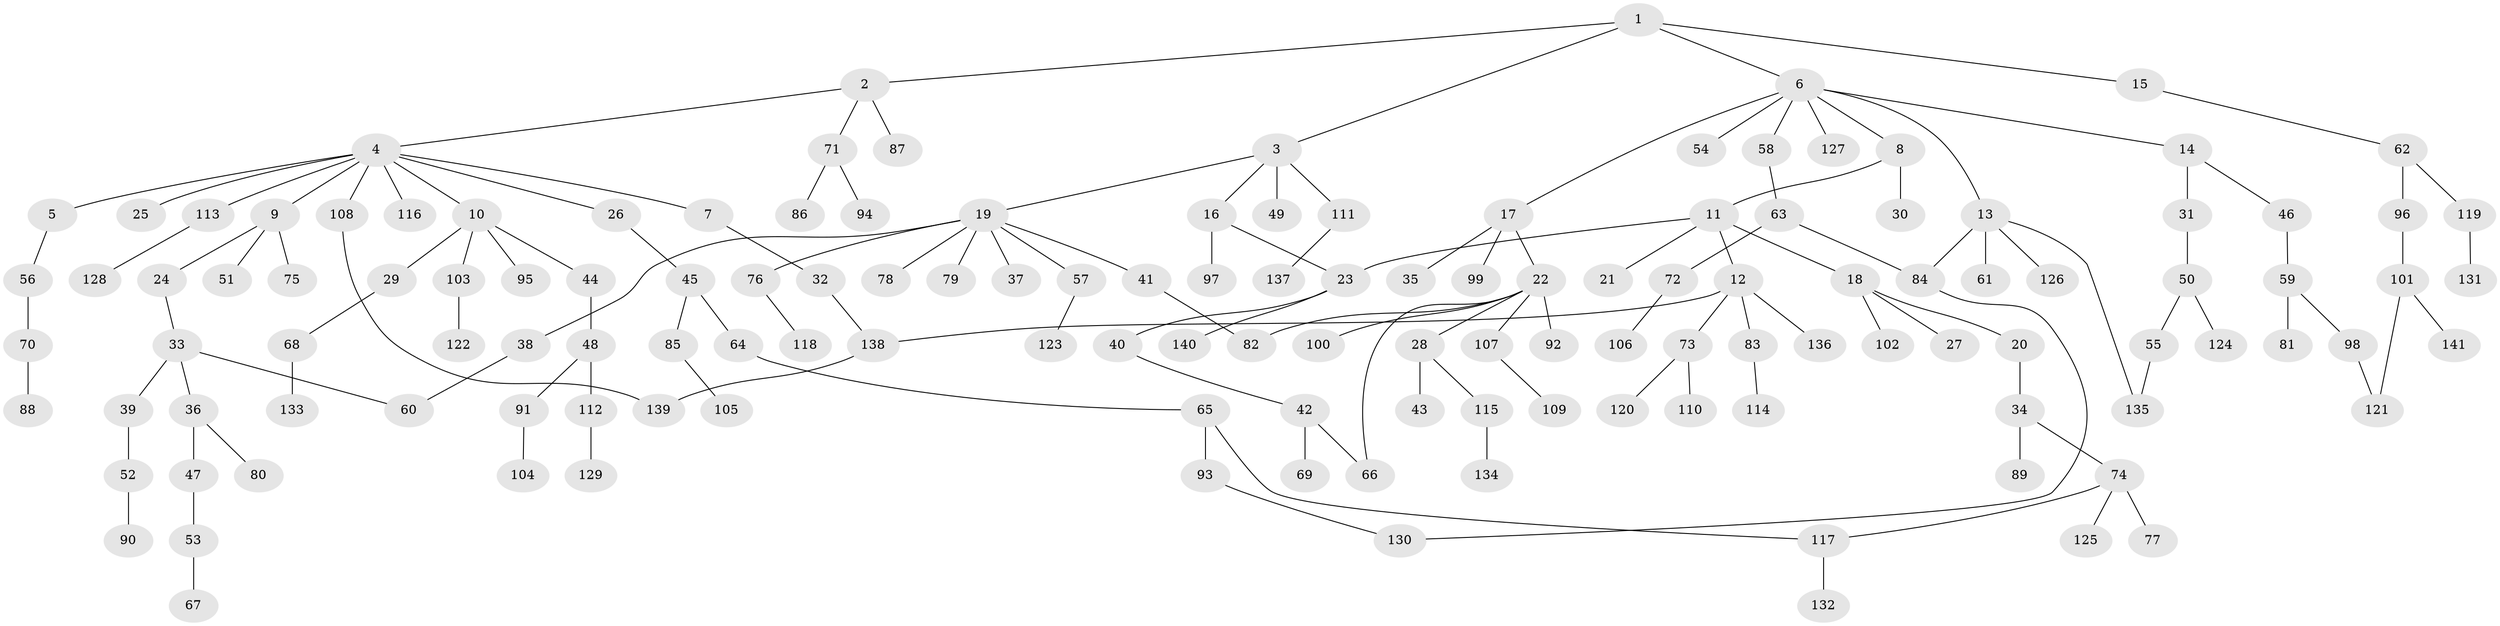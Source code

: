 // Generated by graph-tools (version 1.1) at 2025/41/03/09/25 04:41:17]
// undirected, 141 vertices, 151 edges
graph export_dot {
graph [start="1"]
  node [color=gray90,style=filled];
  1;
  2;
  3;
  4;
  5;
  6;
  7;
  8;
  9;
  10;
  11;
  12;
  13;
  14;
  15;
  16;
  17;
  18;
  19;
  20;
  21;
  22;
  23;
  24;
  25;
  26;
  27;
  28;
  29;
  30;
  31;
  32;
  33;
  34;
  35;
  36;
  37;
  38;
  39;
  40;
  41;
  42;
  43;
  44;
  45;
  46;
  47;
  48;
  49;
  50;
  51;
  52;
  53;
  54;
  55;
  56;
  57;
  58;
  59;
  60;
  61;
  62;
  63;
  64;
  65;
  66;
  67;
  68;
  69;
  70;
  71;
  72;
  73;
  74;
  75;
  76;
  77;
  78;
  79;
  80;
  81;
  82;
  83;
  84;
  85;
  86;
  87;
  88;
  89;
  90;
  91;
  92;
  93;
  94;
  95;
  96;
  97;
  98;
  99;
  100;
  101;
  102;
  103;
  104;
  105;
  106;
  107;
  108;
  109;
  110;
  111;
  112;
  113;
  114;
  115;
  116;
  117;
  118;
  119;
  120;
  121;
  122;
  123;
  124;
  125;
  126;
  127;
  128;
  129;
  130;
  131;
  132;
  133;
  134;
  135;
  136;
  137;
  138;
  139;
  140;
  141;
  1 -- 2;
  1 -- 3;
  1 -- 6;
  1 -- 15;
  2 -- 4;
  2 -- 71;
  2 -- 87;
  3 -- 16;
  3 -- 19;
  3 -- 49;
  3 -- 111;
  4 -- 5;
  4 -- 7;
  4 -- 9;
  4 -- 10;
  4 -- 25;
  4 -- 26;
  4 -- 108;
  4 -- 113;
  4 -- 116;
  5 -- 56;
  6 -- 8;
  6 -- 13;
  6 -- 14;
  6 -- 17;
  6 -- 54;
  6 -- 58;
  6 -- 127;
  7 -- 32;
  8 -- 11;
  8 -- 30;
  9 -- 24;
  9 -- 51;
  9 -- 75;
  10 -- 29;
  10 -- 44;
  10 -- 95;
  10 -- 103;
  11 -- 12;
  11 -- 18;
  11 -- 21;
  11 -- 23;
  12 -- 73;
  12 -- 83;
  12 -- 136;
  12 -- 138;
  13 -- 61;
  13 -- 84;
  13 -- 126;
  13 -- 135;
  14 -- 31;
  14 -- 46;
  15 -- 62;
  16 -- 23;
  16 -- 97;
  17 -- 22;
  17 -- 35;
  17 -- 99;
  18 -- 20;
  18 -- 27;
  18 -- 102;
  19 -- 37;
  19 -- 38;
  19 -- 41;
  19 -- 57;
  19 -- 76;
  19 -- 78;
  19 -- 79;
  20 -- 34;
  22 -- 28;
  22 -- 92;
  22 -- 100;
  22 -- 107;
  22 -- 66;
  22 -- 82;
  23 -- 40;
  23 -- 140;
  24 -- 33;
  26 -- 45;
  28 -- 43;
  28 -- 115;
  29 -- 68;
  31 -- 50;
  32 -- 138;
  33 -- 36;
  33 -- 39;
  33 -- 60;
  34 -- 74;
  34 -- 89;
  36 -- 47;
  36 -- 80;
  38 -- 60;
  39 -- 52;
  40 -- 42;
  41 -- 82;
  42 -- 66;
  42 -- 69;
  44 -- 48;
  45 -- 64;
  45 -- 85;
  46 -- 59;
  47 -- 53;
  48 -- 91;
  48 -- 112;
  50 -- 55;
  50 -- 124;
  52 -- 90;
  53 -- 67;
  55 -- 135;
  56 -- 70;
  57 -- 123;
  58 -- 63;
  59 -- 81;
  59 -- 98;
  62 -- 96;
  62 -- 119;
  63 -- 72;
  63 -- 84;
  64 -- 65;
  65 -- 93;
  65 -- 117;
  68 -- 133;
  70 -- 88;
  71 -- 86;
  71 -- 94;
  72 -- 106;
  73 -- 110;
  73 -- 120;
  74 -- 77;
  74 -- 125;
  74 -- 117;
  76 -- 118;
  83 -- 114;
  84 -- 130;
  85 -- 105;
  91 -- 104;
  93 -- 130;
  96 -- 101;
  98 -- 121;
  101 -- 141;
  101 -- 121;
  103 -- 122;
  107 -- 109;
  108 -- 139;
  111 -- 137;
  112 -- 129;
  113 -- 128;
  115 -- 134;
  117 -- 132;
  119 -- 131;
  138 -- 139;
}
